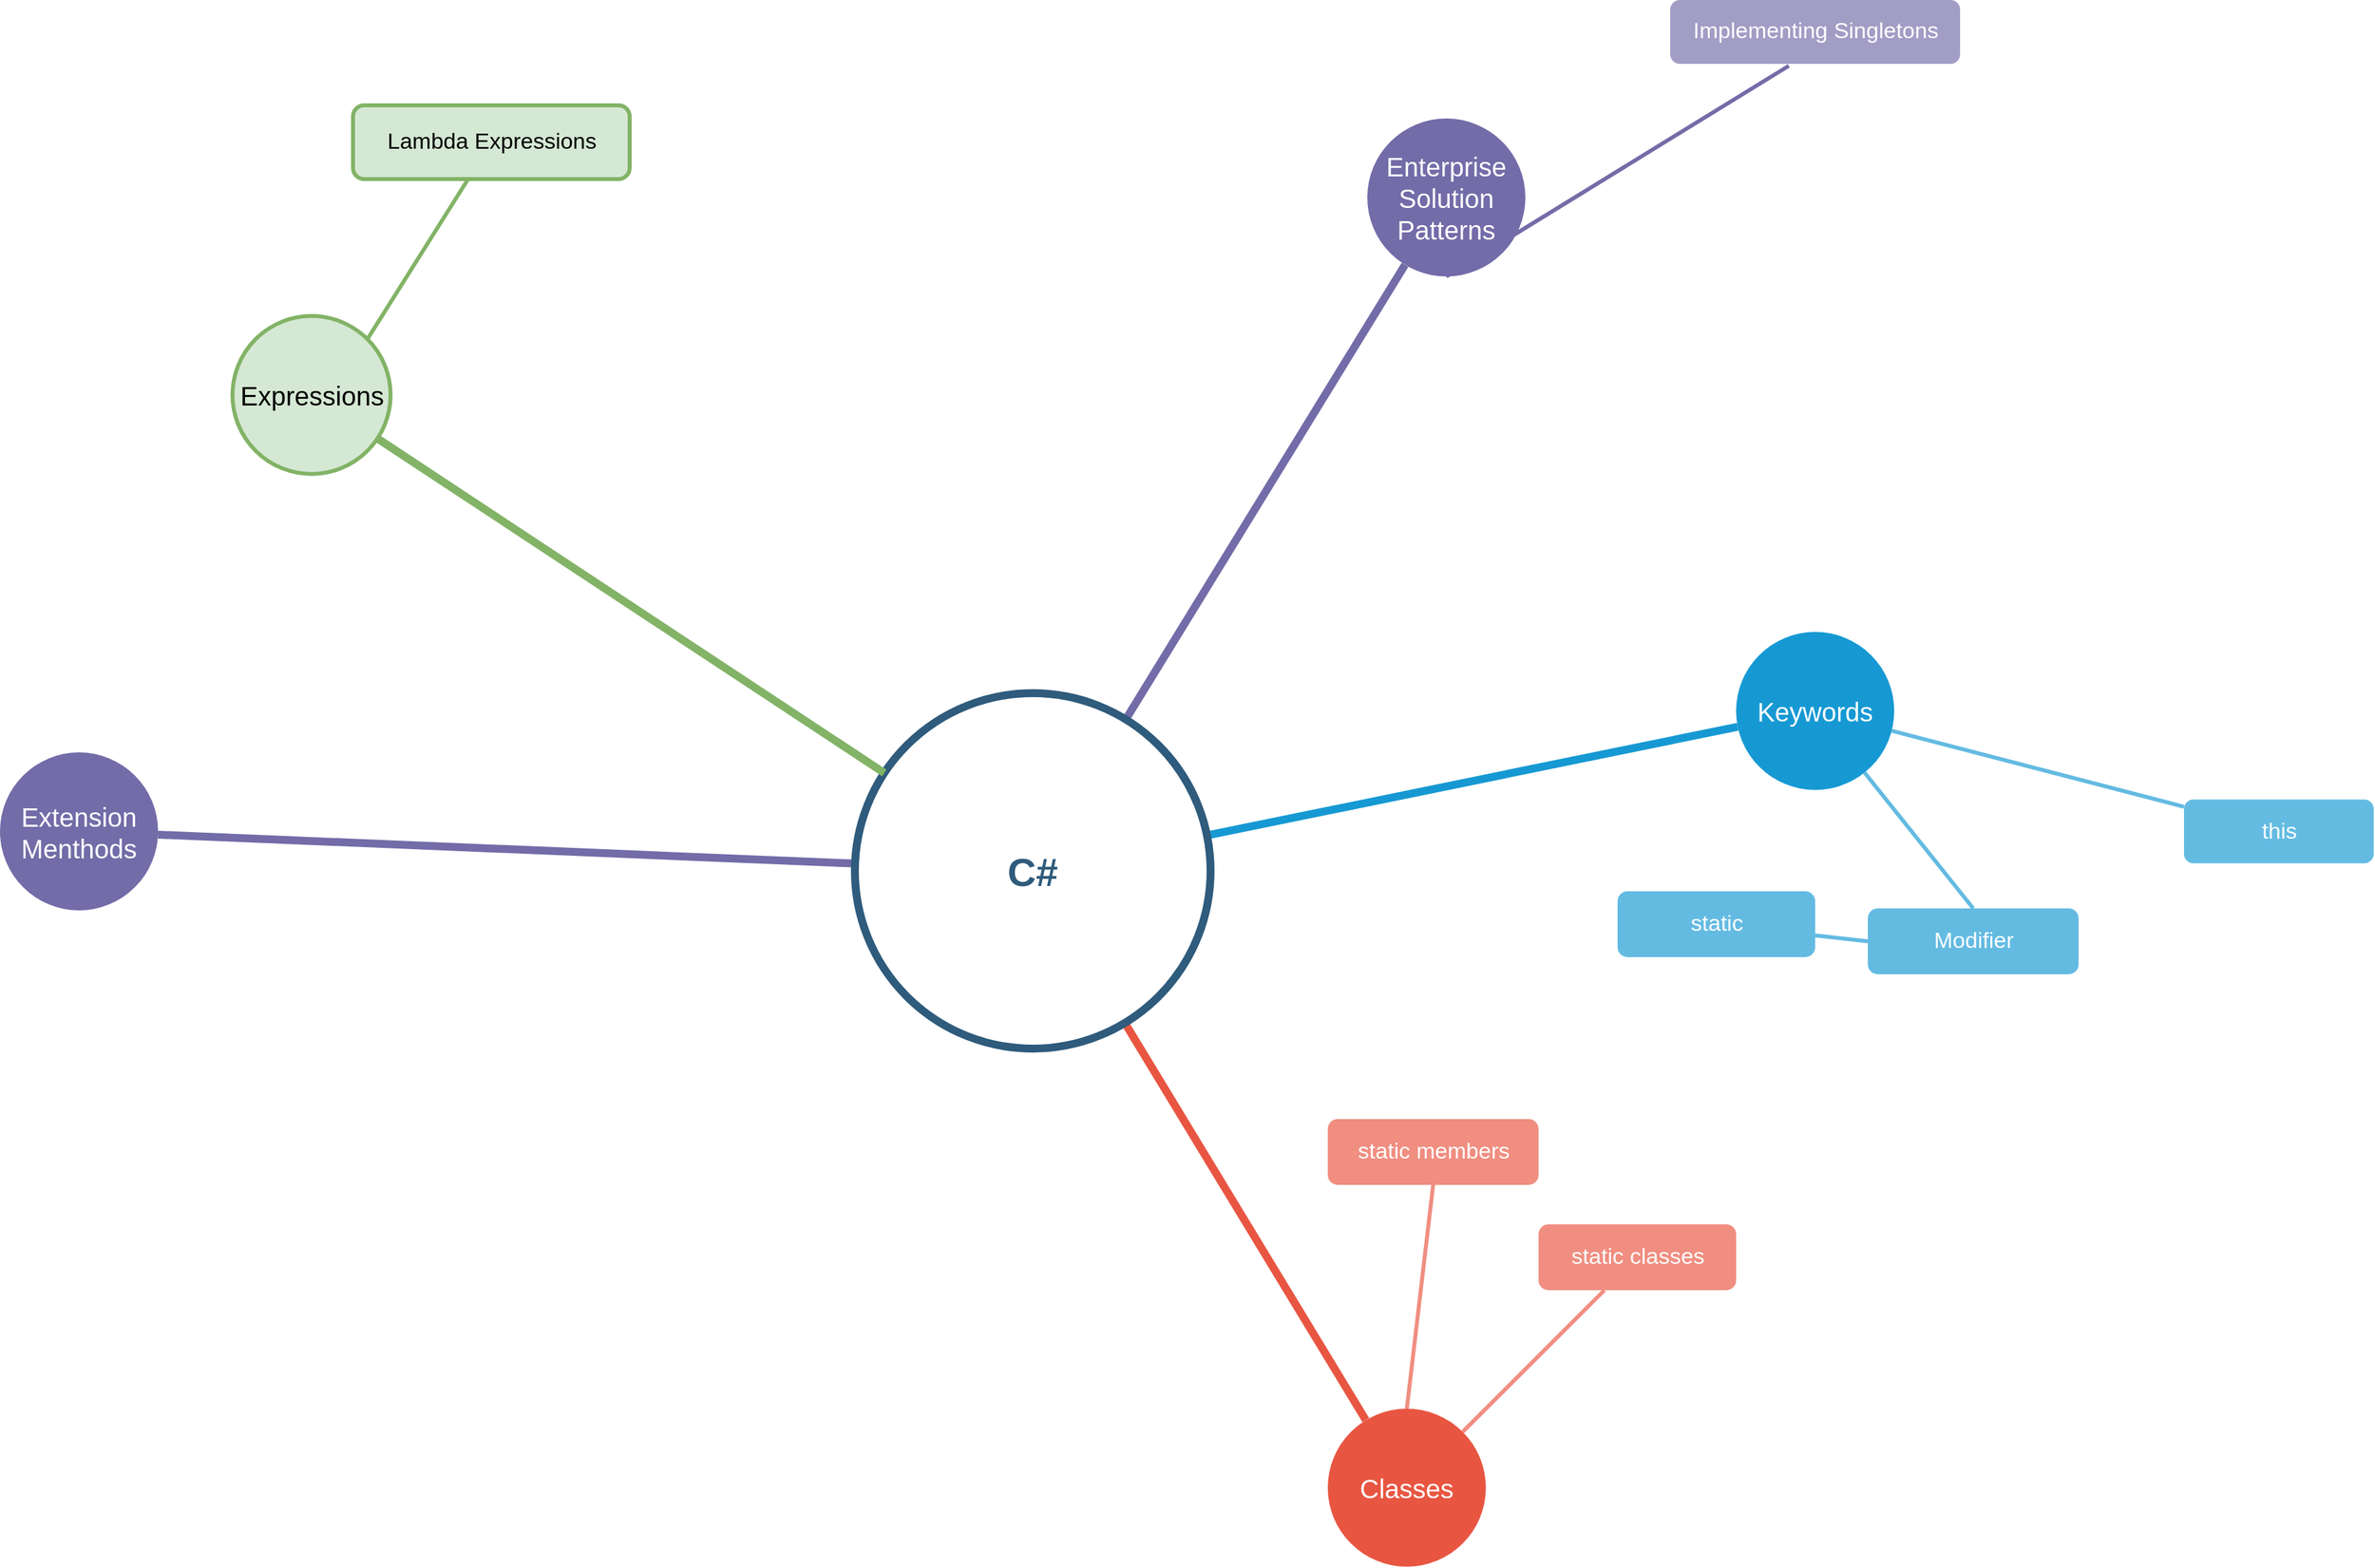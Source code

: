 <mxfile version="23.1.0" type="device">
  <diagram id="6a731a19-8d31-9384-78a2-239565b7b9f0" name="Page-1">
    <mxGraphModel dx="2792" dy="1487" grid="1" gridSize="10" guides="1" tooltips="1" connect="1" arrows="1" fold="1" page="1" pageScale="1" pageWidth="1169" pageHeight="827" background="none" math="0" shadow="0">
      <root>
        <mxCell id="0" />
        <mxCell id="1" parent="0" />
        <mxCell id="1353" value="Keywords" style="ellipse;whiteSpace=wrap;html=1;shadow=0;fontFamily=Helvetica;fontSize=20;fontColor=#FFFFFF;align=center;strokeWidth=3;fillColor=#1699D3;strokeColor=none;" parent="1" vertex="1">
          <mxGeometry x="1630" y="630" width="120" height="120" as="geometry" />
        </mxCell>
        <mxCell id="1354" value="Enterprise Solution Patterns" style="ellipse;whiteSpace=wrap;html=1;shadow=0;fontFamily=Helvetica;fontSize=20;fontColor=#FFFFFF;align=center;strokeWidth=3;fillColor=#736ca8;strokeColor=none;" parent="1" vertex="1">
          <mxGeometry x="1350" y="240" width="120" height="120" as="geometry" />
        </mxCell>
        <mxCell id="1356" value="Classes" style="ellipse;whiteSpace=wrap;html=1;shadow=0;fontFamily=Helvetica;fontSize=20;fontColor=#FFFFFF;align=center;strokeWidth=3;fillColor=#E85642;strokeColor=none;" parent="1" vertex="1">
          <mxGeometry x="1320" y="1220" width="120" height="120" as="geometry" />
        </mxCell>
        <mxCell id="1362" style="endArrow=none;strokeWidth=6;strokeColor=#1699D3;html=1;" parent="1" source="1515" target="1353" edge="1">
          <mxGeometry relative="1" as="geometry" />
        </mxCell>
        <mxCell id="1363" style="endArrow=none;strokeWidth=6;strokeColor=#736CA8;html=1;" parent="1" source="1515" target="1516" edge="1">
          <mxGeometry relative="1" as="geometry" />
        </mxCell>
        <mxCell id="1364" style="endArrow=none;strokeWidth=6;strokeColor=#736ca8;html=1;" parent="1" source="1515" target="1354" edge="1">
          <mxGeometry relative="1" as="geometry" />
        </mxCell>
        <mxCell id="1366" value="" style="edgeStyle=none;endArrow=none;strokeWidth=6;strokeColor=#E85642;html=1;" parent="1" source="1515" target="1356" edge="1">
          <mxGeometry x="181" y="226.5" width="100" height="100" as="geometry">
            <mxPoint x="181" y="326.5" as="sourcePoint" />
            <mxPoint x="281" y="226.5" as="targetPoint" />
          </mxGeometry>
        </mxCell>
        <mxCell id="1445" value="this" style="rounded=1;fillColor=#64BBE2;strokeColor=none;strokeWidth=3;shadow=0;html=1;fontColor=#FFFFFF;fontSize=17;" parent="1" vertex="1">
          <mxGeometry x="1970" y="757.25" width="144" height="48.5" as="geometry" />
        </mxCell>
        <mxCell id="1456" value="" style="edgeStyle=none;endArrow=none;strokeWidth=3;strokeColor=#64BBE2;html=1;" parent="1" source="1353" target="1445" edge="1">
          <mxGeometry x="-24" y="196.5" width="100" height="100" as="geometry">
            <mxPoint x="-24" y="296.5" as="sourcePoint" />
            <mxPoint x="76" y="196.5" as="targetPoint" />
          </mxGeometry>
        </mxCell>
        <mxCell id="1462" value="Implementing Singletons" style="rounded=1;fillColor=#a29dc5;strokeColor=none;strokeWidth=3;shadow=0;html=1;fontColor=#FFFFFF;fontSize=17;" parent="1" vertex="1">
          <mxGeometry x="1580" y="150" width="220" height="48.5" as="geometry" />
        </mxCell>
        <mxCell id="1490" value="static classes" style="rounded=1;fillColor=#f08e81;strokeColor=none;strokeWidth=3;shadow=0;html=1;fontColor=#FFFFFF;fontSize=17;" parent="1" vertex="1">
          <mxGeometry x="1480" y="1080" width="150" height="50" as="geometry" />
        </mxCell>
        <mxCell id="1491" value="static members" style="rounded=1;fillColor=#f08e81;strokeColor=none;strokeWidth=3;shadow=0;html=1;fontColor=#FFFFFF;fontSize=17;" parent="1" vertex="1">
          <mxGeometry x="1320" y="1000" width="160" height="50" as="geometry" />
        </mxCell>
        <mxCell id="1503" value="" style="edgeStyle=none;endArrow=none;strokeWidth=3;strokeColor=#F08E81;html=1;" parent="1" source="1356" target="1490" edge="1">
          <mxGeometry x="188.5" y="51.5" width="100" height="100" as="geometry">
            <mxPoint x="188.5" y="151.5" as="sourcePoint" />
            <mxPoint x="288.5" y="51.5" as="targetPoint" />
          </mxGeometry>
        </mxCell>
        <mxCell id="1515" value="C#" style="ellipse;whiteSpace=wrap;html=1;shadow=0;fontFamily=Helvetica;fontSize=30;fontColor=#2F5B7C;align=center;strokeColor=#2F5B7C;strokeWidth=6;fillColor=#FFFFFF;fontStyle=1;gradientColor=none;" parent="1" vertex="1">
          <mxGeometry x="961" y="676.5" width="270" height="270" as="geometry" />
        </mxCell>
        <mxCell id="1516" value="Extension Menthods" style="ellipse;whiteSpace=wrap;html=1;shadow=0;fontFamily=Helvetica;fontSize=20;fontColor=#FFFFFF;align=center;strokeWidth=3;fillColor=#736ca8;strokeColor=none;" parent="1" vertex="1">
          <mxGeometry x="312" y="721.5" width="120" height="120" as="geometry" />
        </mxCell>
        <mxCell id="dE3JFqHrWZk-7uI6yQrM-1547" value="Modifier" style="rounded=1;fillColor=#64BBE2;strokeColor=none;strokeWidth=3;shadow=0;html=1;fontColor=#FFFFFF;fontSize=17;" parent="1" vertex="1">
          <mxGeometry x="1730" y="840" width="160" height="50" as="geometry" />
        </mxCell>
        <mxCell id="dE3JFqHrWZk-7uI6yQrM-1549" value="" style="edgeStyle=none;endArrow=none;strokeWidth=3;strokeColor=#64BBE2;html=1;entryX=0.5;entryY=0;entryDx=0;entryDy=0;" parent="1" source="1353" target="dE3JFqHrWZk-7uI6yQrM-1547" edge="1">
          <mxGeometry x="-14" y="206.5" width="100" height="100" as="geometry">
            <mxPoint x="1948" y="891" as="sourcePoint" />
            <mxPoint x="1886" y="907" as="targetPoint" />
          </mxGeometry>
        </mxCell>
        <mxCell id="dE3JFqHrWZk-7uI6yQrM-1550" value="static" style="rounded=1;fillColor=#64BBE2;strokeColor=none;strokeWidth=3;shadow=0;html=1;fontColor=#FFFFFF;fontSize=17;" parent="1" vertex="1">
          <mxGeometry x="1540" y="827" width="150" height="50" as="geometry" />
        </mxCell>
        <mxCell id="dE3JFqHrWZk-7uI6yQrM-1551" value="" style="edgeStyle=none;endArrow=none;strokeWidth=3;strokeColor=#64BBE2;html=1;entryX=0;entryY=0.5;entryDx=0;entryDy=0;" parent="1" source="dE3JFqHrWZk-7uI6yQrM-1550" target="dE3JFqHrWZk-7uI6yQrM-1547" edge="1">
          <mxGeometry x="-4" y="216.5" width="100" height="100" as="geometry">
            <mxPoint x="2054" y="912" as="sourcePoint" />
            <mxPoint x="2120" y="960" as="targetPoint" />
          </mxGeometry>
        </mxCell>
        <mxCell id="dE3JFqHrWZk-7uI6yQrM-1552" style="endArrow=none;strokeWidth=3;strokeColor=#736ca8;html=1;entryX=0.5;entryY=1;entryDx=0;entryDy=0;" parent="1" target="1354" edge="1">
          <mxGeometry relative="1" as="geometry">
            <mxPoint x="1670" y="200" as="sourcePoint" />
            <mxPoint x="1730" y="1210" as="targetPoint" />
          </mxGeometry>
        </mxCell>
        <mxCell id="dE3JFqHrWZk-7uI6yQrM-1553" value="" style="edgeStyle=none;endArrow=none;strokeWidth=3;strokeColor=#F08E81;html=1;entryX=0.5;entryY=1;entryDx=0;entryDy=0;exitX=0.5;exitY=0;exitDx=0;exitDy=0;" parent="1" source="1356" target="1491" edge="1">
          <mxGeometry x="198.5" y="61.5" width="100" height="100" as="geometry">
            <mxPoint x="646" y="1184" as="sourcePoint" />
            <mxPoint x="687" y="1057" as="targetPoint" />
          </mxGeometry>
        </mxCell>
        <mxCell id="6J3C2WITVliitDzKt7-K-1516" style="endArrow=none;strokeWidth=6;strokeColor=#82b366;html=1;fillColor=#d5e8d4;" edge="1" parent="1" target="6J3C2WITVliitDzKt7-K-1517" source="1515">
          <mxGeometry relative="1" as="geometry">
            <mxPoint x="1137.5" y="474.5" as="sourcePoint" />
          </mxGeometry>
        </mxCell>
        <mxCell id="6J3C2WITVliitDzKt7-K-1517" value="Expressions" style="ellipse;whiteSpace=wrap;html=1;shadow=0;fontFamily=Helvetica;fontSize=20;align=center;strokeWidth=3;fillColor=#d5e8d4;strokeColor=#82b366;" vertex="1" parent="1">
          <mxGeometry x="488.5" y="390" width="120" height="120" as="geometry" />
        </mxCell>
        <mxCell id="6J3C2WITVliitDzKt7-K-1518" value="Lambda Expressions" style="rounded=1;fillColor=#d5e8d4;strokeColor=#82b366;strokeWidth=3;shadow=0;html=1;fontSize=17;" vertex="1" parent="1">
          <mxGeometry x="580" y="230" width="210" height="56" as="geometry" />
        </mxCell>
        <mxCell id="6J3C2WITVliitDzKt7-K-1519" value="" style="edgeStyle=none;endArrow=none;strokeWidth=3;strokeColor=#82b366;html=1;exitX=1;exitY=0;exitDx=0;exitDy=0;fillColor=#d5e8d4;" edge="1" parent="1" target="6J3C2WITVliitDzKt7-K-1518" source="6J3C2WITVliitDzKt7-K-1517">
          <mxGeometry x="188.5" y="51.5" width="100" height="100" as="geometry">
            <mxPoint x="592.5" y="413.5" as="sourcePoint" />
            <mxPoint x="245" y="-709" as="targetPoint" />
          </mxGeometry>
        </mxCell>
      </root>
    </mxGraphModel>
  </diagram>
</mxfile>

